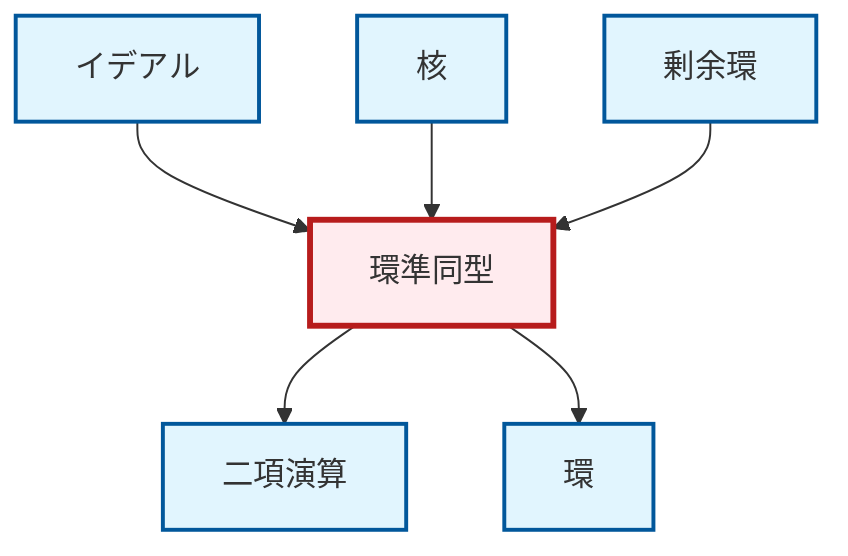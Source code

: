 graph TD
    classDef definition fill:#e1f5fe,stroke:#01579b,stroke-width:2px
    classDef theorem fill:#f3e5f5,stroke:#4a148c,stroke-width:2px
    classDef axiom fill:#fff3e0,stroke:#e65100,stroke-width:2px
    classDef example fill:#e8f5e9,stroke:#1b5e20,stroke-width:2px
    classDef current fill:#ffebee,stroke:#b71c1c,stroke-width:3px
    def-ring-homomorphism["環準同型"]:::definition
    def-ideal["イデアル"]:::definition
    def-quotient-ring["剰余環"]:::definition
    def-binary-operation["二項演算"]:::definition
    def-kernel["核"]:::definition
    def-ring["環"]:::definition
    def-ideal --> def-ring-homomorphism
    def-kernel --> def-ring-homomorphism
    def-quotient-ring --> def-ring-homomorphism
    def-ring-homomorphism --> def-binary-operation
    def-ring-homomorphism --> def-ring
    class def-ring-homomorphism current